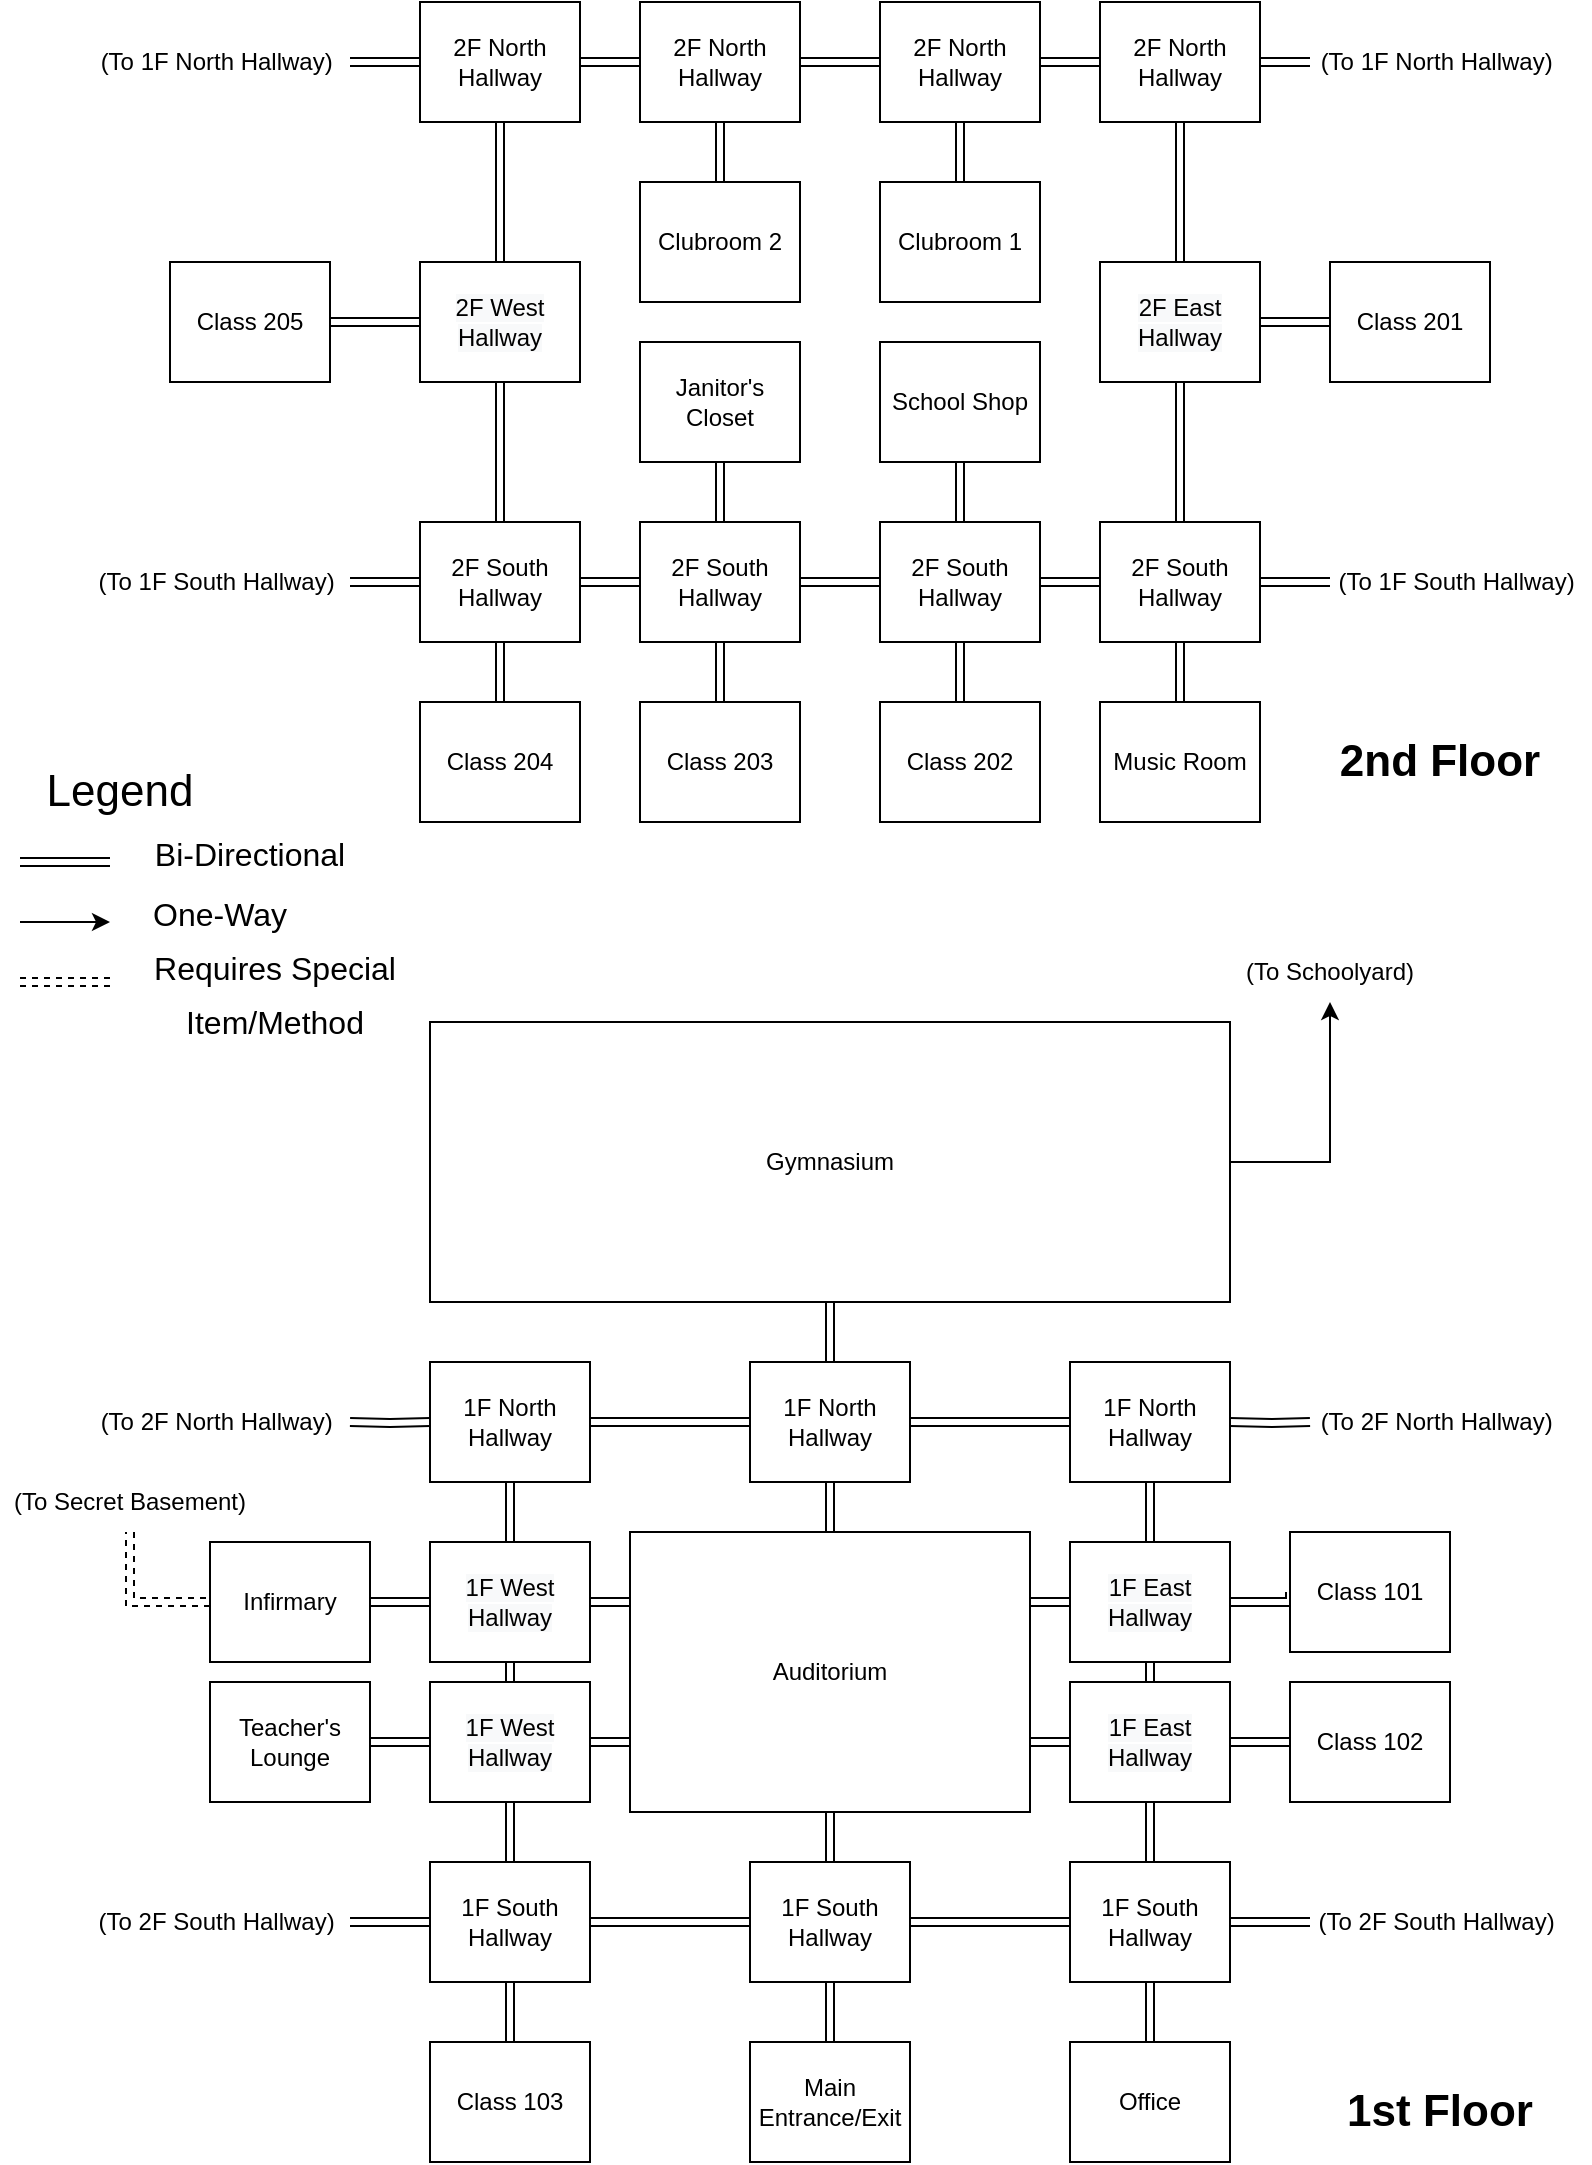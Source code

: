 <mxfile version="18.0.1" type="device"><diagram id="TCqwn-k1Jdgv2zmLxWT8" name="Page-1"><mxGraphModel dx="1550" dy="873" grid="1" gridSize="10" guides="1" tooltips="1" connect="1" arrows="1" fold="1" page="1" pageScale="1" pageWidth="850" pageHeight="1100" math="0" shadow="0"><root><mxCell id="0"/><mxCell id="1" parent="0"/><mxCell id="px2VlnfOOYO-dU1w3f1G-10" style="edgeStyle=orthogonalEdgeStyle;rounded=0;orthogonalLoop=1;jettySize=auto;html=1;exitX=1;exitY=0.5;exitDx=0;exitDy=0;entryX=0;entryY=0.5;entryDx=0;entryDy=0;strokeColor=none;" parent="1" source="-_brYMAVUdrsMOadNh8e-2" target="px2VlnfOOYO-dU1w3f1G-7" edge="1"><mxGeometry relative="1" as="geometry"/></mxCell><mxCell id="px2VlnfOOYO-dU1w3f1G-11" style="edgeStyle=orthogonalEdgeStyle;rounded=0;orthogonalLoop=1;jettySize=auto;html=1;exitX=1;exitY=0.5;exitDx=0;exitDy=0;entryX=0;entryY=0.5;entryDx=0;entryDy=0;shape=link;strokeColor=none;" parent="1" source="-_brYMAVUdrsMOadNh8e-2" target="px2VlnfOOYO-dU1w3f1G-7" edge="1"><mxGeometry relative="1" as="geometry"/></mxCell><mxCell id="px2VlnfOOYO-dU1w3f1G-15" style="edgeStyle=orthogonalEdgeStyle;shape=link;rounded=0;orthogonalLoop=1;jettySize=auto;html=1;exitX=0.5;exitY=1;exitDx=0;exitDy=0;entryX=0.5;entryY=0;entryDx=0;entryDy=0;" parent="1" source="-_brYMAVUdrsMOadNh8e-2" target="-_brYMAVUdrsMOadNh8e-32" edge="1"><mxGeometry relative="1" as="geometry"/></mxCell><mxCell id="px2VlnfOOYO-dU1w3f1G-20" style="edgeStyle=orthogonalEdgeStyle;shape=link;rounded=0;orthogonalLoop=1;jettySize=auto;html=1;exitX=1;exitY=0.5;exitDx=0;exitDy=0;entryX=0;entryY=0.5;entryDx=0;entryDy=0;" parent="1" source="-_brYMAVUdrsMOadNh8e-2" target="px2VlnfOOYO-dU1w3f1G-7" edge="1"><mxGeometry relative="1" as="geometry"/></mxCell><mxCell id="px2VlnfOOYO-dU1w3f1G-21" style="edgeStyle=orthogonalEdgeStyle;shape=link;rounded=0;orthogonalLoop=1;jettySize=auto;html=1;exitX=0;exitY=0.5;exitDx=0;exitDy=0;entryX=1;entryY=0.5;entryDx=0;entryDy=0;" parent="1" source="-_brYMAVUdrsMOadNh8e-2" target="-_brYMAVUdrsMOadNh8e-27" edge="1"><mxGeometry relative="1" as="geometry"/></mxCell><mxCell id="px2VlnfOOYO-dU1w3f1G-23" style="edgeStyle=orthogonalEdgeStyle;shape=link;rounded=0;orthogonalLoop=1;jettySize=auto;html=1;exitX=0.5;exitY=0;exitDx=0;exitDy=0;entryX=0.5;entryY=1;entryDx=0;entryDy=0;" parent="1" source="-_brYMAVUdrsMOadNh8e-2" target="-_brYMAVUdrsMOadNh8e-3" edge="1"><mxGeometry relative="1" as="geometry"/></mxCell><mxCell id="-_brYMAVUdrsMOadNh8e-2" value="2F South Hallway" style="rounded=0;whiteSpace=wrap;html=1;" parent="1" vertex="1"><mxGeometry x="220" y="270" width="80" height="60" as="geometry"/></mxCell><mxCell id="px2VlnfOOYO-dU1w3f1G-32" style="edgeStyle=orthogonalEdgeStyle;shape=link;rounded=0;orthogonalLoop=1;jettySize=auto;html=1;exitX=0.5;exitY=0;exitDx=0;exitDy=0;entryX=0.5;entryY=1;entryDx=0;entryDy=0;" parent="1" source="-_brYMAVUdrsMOadNh8e-3" target="px2VlnfOOYO-dU1w3f1G-31" edge="1"><mxGeometry relative="1" as="geometry"/></mxCell><mxCell id="-_brYMAVUdrsMOadNh8e-3" value="&lt;span style=&quot;background-color: rgb(248 , 249 , 250)&quot;&gt;2F West Hallway&lt;/span&gt;" style="rounded=0;whiteSpace=wrap;html=1;rotation=0;" parent="1" vertex="1"><mxGeometry x="220" y="140" width="80" height="60" as="geometry"/></mxCell><mxCell id="px2VlnfOOYO-dU1w3f1G-25" style="edgeStyle=orthogonalEdgeStyle;shape=link;rounded=0;orthogonalLoop=1;jettySize=auto;html=1;exitX=1;exitY=0.5;exitDx=0;exitDy=0;entryX=0;entryY=0.5;entryDx=0;entryDy=0;" parent="1" source="-_brYMAVUdrsMOadNh8e-4" target="-_brYMAVUdrsMOadNh8e-37" edge="1"><mxGeometry relative="1" as="geometry"/></mxCell><mxCell id="px2VlnfOOYO-dU1w3f1G-28" style="edgeStyle=orthogonalEdgeStyle;shape=link;rounded=0;orthogonalLoop=1;jettySize=auto;html=1;exitX=0.5;exitY=0;exitDx=0;exitDy=0;entryX=0.5;entryY=1;entryDx=0;entryDy=0;" parent="1" source="-_brYMAVUdrsMOadNh8e-4" target="px2VlnfOOYO-dU1w3f1G-6" edge="1"><mxGeometry relative="1" as="geometry"/></mxCell><mxCell id="-_brYMAVUdrsMOadNh8e-4" value="&lt;span style=&quot;background-color: rgb(248 , 249 , 250)&quot;&gt;2F East Hallway&lt;/span&gt;" style="rounded=0;whiteSpace=wrap;html=1;rotation=0;" parent="1" vertex="1"><mxGeometry x="560" y="140" width="80" height="60" as="geometry"/></mxCell><mxCell id="-_brYMAVUdrsMOadNh8e-23" value="(To 1F North Hallway)&amp;nbsp;&lt;span style=&quot;color: rgba(0 , 0 , 0 , 0) ; font-family: monospace ; font-size: 0px&quot;&gt;%3CmxGraphModel%3E%3Croot%3E%3CmxCell%20id%3D%220%22%2F%3E%3CmxCell%20id%3D%221%22%20parent%3D%220%22%2F%3E%3CmxCell%20id%3D%222%22%20value%3D%22%22%20style%3D%22endArrow%3Dnone%3Bhtml%3D1%3Brounded%3D0%3B%22%20edge%3D%221%22%20parent%3D%221%22%3E%3CmxGeometry%20width%3D%2250%22%20height%3D%2250%22%20relative%3D%221%22%20as%3D%22geometry%22%3E%3CmxPoint%20x%3D%22200%22%20y%3D%22310%22%20as%3D%22sourcePoint%22%2F%3E%3CmxPoint%20x%3D%22240%22%20y%3D%22310%22%20as%3D%22targetPoint%22%2F%3E%3C%2FmxGeometry%3E%3C%2FmxCell%3E%3C%2Froot%3E%3C%2FmxGraphModel%3E&lt;/span&gt;" style="text;html=1;strokeColor=none;fillColor=none;align=center;verticalAlign=middle;whiteSpace=wrap;rounded=0;" parent="1" vertex="1"><mxGeometry x="55" y="25" width="130" height="30" as="geometry"/></mxCell><mxCell id="-_brYMAVUdrsMOadNh8e-24" value="(To 1F North Hallway)&amp;nbsp;&lt;span style=&quot;color: rgba(0 , 0 , 0 , 0) ; font-family: monospace ; font-size: 0px&quot;&gt;%3CmxGraphModel%3E%3Croot%3E%3CmxCell%20id%3D%220%22%2F%3E%3CmxCell%20id%3D%221%22%20parent%3D%220%22%2F%3E%3CmxCell%20id%3D%222%22%20value%3D%22%22%20style%3D%22endArrow%3Dnone%3Bhtml%3D1%3Brounded%3D0%3B%22%20edge%3D%221%22%20parent%3D%221%22%3E%3CmxGeometry%20width%3D%2250%22%20height%3D%2250%22%20relative%3D%221%22%20as%3D%22geometry%22%3E%3CmxPoint%20x%3D%22200%22%20y%3D%22310%22%20as%3D%22sourcePoint%22%2F%3E%3CmxPoint%20x%3D%22240%22%20y%3D%22310%22%20as%3D%22targetPoint%22%2F%3E%3C%2FmxGeometry%3E%3C%2FmxCell%3E%3C%2Froot%3E%3C%2FmxGraphModel%3E&lt;/span&gt;" style="text;html=1;strokeColor=none;fillColor=none;align=center;verticalAlign=middle;whiteSpace=wrap;rounded=0;" parent="1" vertex="1"><mxGeometry x="665" y="25" width="130" height="30" as="geometry"/></mxCell><mxCell id="-_brYMAVUdrsMOadNh8e-26" value="(To 1F South Hallway)&amp;nbsp;&lt;span style=&quot;color: rgba(0 , 0 , 0 , 0) ; font-family: monospace ; font-size: 0px&quot;&gt;%3CmxGraphModel%3E%3Croot%3E%3CmxCell%20id%3D%220%22%2F%3E%3CmxCell%20id%3D%221%22%20parent%3D%220%22%2F%3E%3CmxCell%20id%3D%222%22%20value%3D%22%22%20style%3D%22endArrow%3Dnone%3Bhtml%3D1%3Brounded%3D0%3B%22%20edge%3D%221%22%20parent%3D%221%22%3E%3CmxGeometry%20width%3D%2250%22%20height%3D%2250%22%20relative%3D%221%22%20as%3D%22geometry%22%3E%3CmxPoint%20x%3D%22200%22%20y%3D%22310%22%20as%3D%22sourcePoint%22%2F%3E%3CmxPoint%20x%3D%22240%22%20y%3D%22310%22%20as%3D%22targetPoint%22%2F%3E%3C%2FmxGeometry%3E%3C%2FmxCell%3E%3C%2Froot%3E%3C%2FmxGraphModel%3E&lt;/span&gt;" style="text;html=1;strokeColor=none;fillColor=none;align=center;verticalAlign=middle;whiteSpace=wrap;rounded=0;" parent="1" vertex="1"><mxGeometry x="675" y="285" width="130" height="30" as="geometry"/></mxCell><mxCell id="-_brYMAVUdrsMOadNh8e-27" value="(To 1F South Hallway)&amp;nbsp;&lt;span style=&quot;color: rgba(0 , 0 , 0 , 0) ; font-family: monospace ; font-size: 0px&quot;&gt;%3CmxGraphModel%3E%3Croot%3E%3CmxCell%20id%3D%220%22%2F%3E%3CmxCell%20id%3D%221%22%20parent%3D%220%22%2F%3E%3CmxCell%20id%3D%222%22%20value%3D%22%22%20style%3D%22endArrow%3Dnone%3Bhtml%3D1%3Brounded%3D0%3B%22%20edge%3D%221%22%20parent%3D%221%22%3E%3CmxGeometry%20width%3D%2250%22%20height%3D%2250%22%20relative%3D%221%22%20as%3D%22geometry%22%3E%3CmxPoint%20x%3D%22200%22%20y%3D%22310%22%20as%3D%22sourcePoint%22%2F%3E%3CmxPoint%20x%3D%22240%22%20y%3D%22310%22%20as%3D%22targetPoint%22%2F%3E%3C%2FmxGeometry%3E%3C%2FmxCell%3E%3C%2Froot%3E%3C%2FmxGraphModel%3E&lt;/span&gt;" style="text;html=1;strokeColor=none;fillColor=none;align=center;verticalAlign=middle;whiteSpace=wrap;rounded=0;" parent="1" vertex="1"><mxGeometry x="55" y="285" width="130" height="30" as="geometry"/></mxCell><mxCell id="-_brYMAVUdrsMOadNh8e-28" value="Clubroom 2" style="rounded=0;whiteSpace=wrap;html=1;" parent="1" vertex="1"><mxGeometry x="330" y="100" width="80" height="60" as="geometry"/></mxCell><mxCell id="-_brYMAVUdrsMOadNh8e-29" value="Clubroom 1" style="rounded=0;whiteSpace=wrap;html=1;" parent="1" vertex="1"><mxGeometry x="450" y="100" width="80" height="60" as="geometry"/></mxCell><mxCell id="-_brYMAVUdrsMOadNh8e-30" value="Janitor's Closet" style="rounded=0;whiteSpace=wrap;html=1;" parent="1" vertex="1"><mxGeometry x="330" y="180" width="80" height="60" as="geometry"/></mxCell><mxCell id="-_brYMAVUdrsMOadNh8e-31" value="School Shop" style="rounded=0;whiteSpace=wrap;html=1;" parent="1" vertex="1"><mxGeometry x="450" y="180" width="80" height="60" as="geometry"/></mxCell><mxCell id="-_brYMAVUdrsMOadNh8e-32" value="&lt;span&gt;Class 204&lt;/span&gt;" style="rounded=0;whiteSpace=wrap;html=1;" parent="1" vertex="1"><mxGeometry x="220" y="360" width="80" height="60" as="geometry"/></mxCell><mxCell id="-_brYMAVUdrsMOadNh8e-33" value="&lt;span&gt;Class 203&lt;/span&gt;" style="rounded=0;whiteSpace=wrap;html=1;" parent="1" vertex="1"><mxGeometry x="330" y="360" width="80" height="60" as="geometry"/></mxCell><mxCell id="-_brYMAVUdrsMOadNh8e-34" value="&lt;span&gt;Class 202&lt;/span&gt;" style="rounded=0;whiteSpace=wrap;html=1;" parent="1" vertex="1"><mxGeometry x="450" y="360" width="80" height="60" as="geometry"/></mxCell><mxCell id="-_brYMAVUdrsMOadNh8e-35" value="Music Room" style="rounded=0;whiteSpace=wrap;html=1;" parent="1" vertex="1"><mxGeometry x="560" y="360" width="80" height="60" as="geometry"/></mxCell><mxCell id="-_brYMAVUdrsMOadNh8e-37" value="Class 201" style="rounded=0;whiteSpace=wrap;html=1;" parent="1" vertex="1"><mxGeometry x="675" y="140" width="80" height="60" as="geometry"/></mxCell><mxCell id="px2VlnfOOYO-dU1w3f1G-26" style="edgeStyle=orthogonalEdgeStyle;shape=link;rounded=0;orthogonalLoop=1;jettySize=auto;html=1;exitX=1;exitY=0.5;exitDx=0;exitDy=0;entryX=0;entryY=0.5;entryDx=0;entryDy=0;" parent="1" source="-_brYMAVUdrsMOadNh8e-38" target="-_brYMAVUdrsMOadNh8e-3" edge="1"><mxGeometry relative="1" as="geometry"/></mxCell><mxCell id="-_brYMAVUdrsMOadNh8e-38" value="&lt;span&gt;Class 205&lt;/span&gt;" style="rounded=0;whiteSpace=wrap;html=1;" parent="1" vertex="1"><mxGeometry x="95" y="140" width="80" height="60" as="geometry"/></mxCell><mxCell id="px2VlnfOOYO-dU1w3f1G-43" style="edgeStyle=orthogonalEdgeStyle;shape=link;rounded=0;orthogonalLoop=1;jettySize=auto;html=1;exitX=0;exitY=0.5;exitDx=0;exitDy=0;entryX=1;entryY=0.5;entryDx=0;entryDy=0;" parent="1" target="-_brYMAVUdrsMOadNh8e-68" edge="1"><mxGeometry relative="1" as="geometry"><mxPoint x="225" y="720" as="sourcePoint"/></mxGeometry></mxCell><mxCell id="px2VlnfOOYO-dU1w3f1G-44" style="edgeStyle=orthogonalEdgeStyle;shape=link;rounded=0;orthogonalLoop=1;jettySize=auto;html=1;exitX=1;exitY=0.5;exitDx=0;exitDy=0;entryX=0;entryY=0.5;entryDx=0;entryDy=0;" parent="1" target="-_brYMAVUdrsMOadNh8e-69" edge="1"><mxGeometry relative="1" as="geometry"><mxPoint x="625" y="720" as="sourcePoint"/></mxGeometry></mxCell><mxCell id="px2VlnfOOYO-dU1w3f1G-45" style="edgeStyle=orthogonalEdgeStyle;shape=link;rounded=0;orthogonalLoop=1;jettySize=auto;html=1;exitX=0.5;exitY=1;exitDx=0;exitDy=0;entryX=0.5;entryY=0;entryDx=0;entryDy=0;" parent="1" target="-_brYMAVUdrsMOadNh8e-98" edge="1"><mxGeometry relative="1" as="geometry"><mxPoint x="425" y="750" as="sourcePoint"/></mxGeometry></mxCell><mxCell id="px2VlnfOOYO-dU1w3f1G-77" style="edgeStyle=orthogonalEdgeStyle;shape=link;rounded=0;orthogonalLoop=1;jettySize=auto;html=1;exitX=0;exitY=0.5;exitDx=0;exitDy=0;" parent="1" source="-_brYMAVUdrsMOadNh8e-57" target="-_brYMAVUdrsMOadNh8e-71" edge="1"><mxGeometry relative="1" as="geometry"/></mxCell><mxCell id="px2VlnfOOYO-dU1w3f1G-78" style="edgeStyle=orthogonalEdgeStyle;shape=link;rounded=0;orthogonalLoop=1;jettySize=auto;html=1;exitX=0.5;exitY=1;exitDx=0;exitDy=0;entryX=0.5;entryY=0;entryDx=0;entryDy=0;" parent="1" source="-_brYMAVUdrsMOadNh8e-57" target="-_brYMAVUdrsMOadNh8e-76" edge="1"><mxGeometry relative="1" as="geometry"/></mxCell><mxCell id="-_brYMAVUdrsMOadNh8e-57" value="1F South Hallway" style="rounded=0;whiteSpace=wrap;html=1;" parent="1" vertex="1"><mxGeometry x="225" y="940" width="80" height="60" as="geometry"/></mxCell><mxCell id="px2VlnfOOYO-dU1w3f1G-66" style="edgeStyle=orthogonalEdgeStyle;shape=link;rounded=0;orthogonalLoop=1;jettySize=auto;html=1;exitX=0.5;exitY=0;exitDx=0;exitDy=0;entryX=0.5;entryY=1;entryDx=0;entryDy=0;" parent="1" source="-_brYMAVUdrsMOadNh8e-58" target="px2VlnfOOYO-dU1w3f1G-47" edge="1"><mxGeometry relative="1" as="geometry"/></mxCell><mxCell id="px2VlnfOOYO-dU1w3f1G-67" style="edgeStyle=orthogonalEdgeStyle;shape=link;rounded=0;orthogonalLoop=1;jettySize=auto;html=1;exitX=0.5;exitY=1;exitDx=0;exitDy=0;entryX=0.5;entryY=0;entryDx=0;entryDy=0;" parent="1" source="-_brYMAVUdrsMOadNh8e-58" target="px2VlnfOOYO-dU1w3f1G-52" edge="1"><mxGeometry relative="1" as="geometry"/></mxCell><mxCell id="px2VlnfOOYO-dU1w3f1G-68" style="edgeStyle=orthogonalEdgeStyle;shape=link;rounded=0;orthogonalLoop=1;jettySize=auto;html=1;exitX=0;exitY=0.5;exitDx=0;exitDy=0;entryX=1;entryY=0.5;entryDx=0;entryDy=0;" parent="1" source="-_brYMAVUdrsMOadNh8e-58" target="-_brYMAVUdrsMOadNh8e-82" edge="1"><mxGeometry relative="1" as="geometry"/></mxCell><mxCell id="-_brYMAVUdrsMOadNh8e-58" value="&lt;span style=&quot;background-color: rgb(248 , 249 , 250)&quot;&gt;1F West Hallway&lt;/span&gt;" style="rounded=0;whiteSpace=wrap;html=1;rotation=0;" parent="1" vertex="1"><mxGeometry x="225" y="780" width="80" height="60" as="geometry"/></mxCell><mxCell id="px2VlnfOOYO-dU1w3f1G-58" style="edgeStyle=orthogonalEdgeStyle;shape=link;rounded=0;orthogonalLoop=1;jettySize=auto;html=1;exitX=1;exitY=0.5;exitDx=0;exitDy=0;entryX=0;entryY=0.5;entryDx=0;entryDy=0;" parent="1" source="-_brYMAVUdrsMOadNh8e-59" target="-_brYMAVUdrsMOadNh8e-80" edge="1"><mxGeometry relative="1" as="geometry"/></mxCell><mxCell id="px2VlnfOOYO-dU1w3f1G-60" style="edgeStyle=orthogonalEdgeStyle;shape=link;rounded=0;orthogonalLoop=1;jettySize=auto;html=1;exitX=0;exitY=0.5;exitDx=0;exitDy=0;entryX=1;entryY=0.25;entryDx=0;entryDy=0;" parent="1" source="-_brYMAVUdrsMOadNh8e-59" target="-_brYMAVUdrsMOadNh8e-98" edge="1"><mxGeometry relative="1" as="geometry"/></mxCell><mxCell id="-_brYMAVUdrsMOadNh8e-59" value="&lt;span style=&quot;background-color: rgb(248 , 249 , 250)&quot;&gt;1F East Hallway&lt;/span&gt;" style="rounded=0;whiteSpace=wrap;html=1;rotation=0;" parent="1" vertex="1"><mxGeometry x="545" y="780" width="80" height="60" as="geometry"/></mxCell><mxCell id="-_brYMAVUdrsMOadNh8e-68" value="(To 2F North Hallway)&amp;nbsp;&lt;span style=&quot;color: rgba(0 , 0 , 0 , 0) ; font-family: monospace ; font-size: 0px&quot;&gt;%3CmxGraphModel%3E%3Croot%3E%3CmxCell%20id%3D%220%22%2F%3E%3CmxCell%20id%3D%221%22%20parent%3D%220%22%2F%3E%3CmxCell%20id%3D%222%22%20value%3D%22%22%20style%3D%22endArrow%3Dnone%3Bhtml%3D1%3Brounded%3D0%3B%22%20edge%3D%221%22%20parent%3D%221%22%3E%3CmxGeometry%20width%3D%2250%22%20height%3D%2250%22%20relative%3D%221%22%20as%3D%22geometry%22%3E%3CmxPoint%20x%3D%22200%22%20y%3D%22310%22%20as%3D%22sourcePoint%22%2F%3E%3CmxPoint%20x%3D%22240%22%20y%3D%22310%22%20as%3D%22targetPoint%22%2F%3E%3C%2FmxGeometry%3E%3C%2FmxCell%3E%3C%2Froot%3E%3C%2FmxGraphModel%3E&lt;/span&gt;" style="text;html=1;strokeColor=none;fillColor=none;align=center;verticalAlign=middle;whiteSpace=wrap;rounded=0;" parent="1" vertex="1"><mxGeometry x="55" y="705" width="130" height="30" as="geometry"/></mxCell><mxCell id="-_brYMAVUdrsMOadNh8e-69" value="(To 2F North Hallway)&amp;nbsp;&lt;span style=&quot;color: rgba(0 , 0 , 0 , 0) ; font-family: monospace ; font-size: 0px&quot;&gt;%3CmxGraphModel%3E%3Croot%3E%3CmxCell%20id%3D%220%22%2F%3E%3CmxCell%20id%3D%221%22%20parent%3D%220%22%2F%3E%3CmxCell%20id%3D%222%22%20value%3D%22%22%20style%3D%22endArrow%3Dnone%3Bhtml%3D1%3Brounded%3D0%3B%22%20edge%3D%221%22%20parent%3D%221%22%3E%3CmxGeometry%20width%3D%2250%22%20height%3D%2250%22%20relative%3D%221%22%20as%3D%22geometry%22%3E%3CmxPoint%20x%3D%22200%22%20y%3D%22310%22%20as%3D%22sourcePoint%22%2F%3E%3CmxPoint%20x%3D%22240%22%20y%3D%22310%22%20as%3D%22targetPoint%22%2F%3E%3C%2FmxGeometry%3E%3C%2FmxCell%3E%3C%2Froot%3E%3C%2FmxGraphModel%3E&lt;/span&gt;" style="text;html=1;strokeColor=none;fillColor=none;align=center;verticalAlign=middle;whiteSpace=wrap;rounded=0;" parent="1" vertex="1"><mxGeometry x="665" y="705" width="130" height="30" as="geometry"/></mxCell><mxCell id="-_brYMAVUdrsMOadNh8e-70" value="(To 2F South Hallway)&amp;nbsp;&lt;span style=&quot;color: rgba(0 , 0 , 0 , 0) ; font-family: monospace ; font-size: 0px&quot;&gt;%3CmxGraphModel%3E%3Croot%3E%3CmxCell%20id%3D%220%22%2F%3E%3CmxCell%20id%3D%221%22%20parent%3D%220%22%2F%3E%3CmxCell%20id%3D%222%22%20value%3D%22%22%20style%3D%22endArrow%3Dnone%3Bhtml%3D1%3Brounded%3D0%3B%22%20edge%3D%221%22%20parent%3D%221%22%3E%3CmxGeometry%20width%3D%2250%22%20height%3D%2250%22%20relative%3D%221%22%20as%3D%22geometry%22%3E%3CmxPoint%20x%3D%22200%22%20y%3D%22310%22%20as%3D%22sourcePoint%22%2F%3E%3CmxPoint%20x%3D%22240%22%20y%3D%22310%22%20as%3D%22targetPoint%22%2F%3E%3C%2FmxGeometry%3E%3C%2FmxCell%3E%3C%2Froot%3E%3C%2FmxGraphModel%3E&lt;/span&gt;" style="text;html=1;strokeColor=none;fillColor=none;align=center;verticalAlign=middle;whiteSpace=wrap;rounded=0;" parent="1" vertex="1"><mxGeometry x="665" y="955" width="130" height="30" as="geometry"/></mxCell><mxCell id="-_brYMAVUdrsMOadNh8e-71" value="(To 2F South Hallway)&amp;nbsp;&lt;span style=&quot;color: rgba(0 , 0 , 0 , 0) ; font-family: monospace ; font-size: 0px&quot;&gt;%3CmxGraphModel%3E%3Croot%3E%3CmxCell%20id%3D%220%22%2F%3E%3CmxCell%20id%3D%221%22%20parent%3D%220%22%2F%3E%3CmxCell%20id%3D%222%22%20value%3D%22%22%20style%3D%22endArrow%3Dnone%3Bhtml%3D1%3Brounded%3D0%3B%22%20edge%3D%221%22%20parent%3D%221%22%3E%3CmxGeometry%20width%3D%2250%22%20height%3D%2250%22%20relative%3D%221%22%20as%3D%22geometry%22%3E%3CmxPoint%20x%3D%22200%22%20y%3D%22310%22%20as%3D%22sourcePoint%22%2F%3E%3CmxPoint%20x%3D%22240%22%20y%3D%22310%22%20as%3D%22targetPoint%22%2F%3E%3C%2FmxGeometry%3E%3C%2FmxCell%3E%3C%2Froot%3E%3C%2FmxGraphModel%3E&lt;/span&gt;" style="text;html=1;strokeColor=none;fillColor=none;align=center;verticalAlign=middle;whiteSpace=wrap;rounded=0;" parent="1" vertex="1"><mxGeometry x="55" y="955" width="130" height="30" as="geometry"/></mxCell><mxCell id="-_brYMAVUdrsMOadNh8e-76" value="&lt;span&gt;Class 103&lt;/span&gt;" style="rounded=0;whiteSpace=wrap;html=1;" parent="1" vertex="1"><mxGeometry x="225" y="1030" width="80" height="60" as="geometry"/></mxCell><mxCell id="-_brYMAVUdrsMOadNh8e-79" value="Office" style="rounded=0;whiteSpace=wrap;html=1;" parent="1" vertex="1"><mxGeometry x="545" y="1030" width="80" height="60" as="geometry"/></mxCell><mxCell id="-_brYMAVUdrsMOadNh8e-80" value="Class 101" style="rounded=0;whiteSpace=wrap;html=1;" parent="1" vertex="1"><mxGeometry x="655" y="775" width="80" height="60" as="geometry"/></mxCell><mxCell id="-_brYMAVUdrsMOadNh8e-81" value="&lt;span&gt;Class 102&lt;/span&gt;" style="rounded=0;whiteSpace=wrap;html=1;" parent="1" vertex="1"><mxGeometry x="655" y="850" width="80" height="60" as="geometry"/></mxCell><mxCell id="px2VlnfOOYO-dU1w3f1G-51" style="edgeStyle=orthogonalEdgeStyle;rounded=0;orthogonalLoop=1;jettySize=auto;html=1;exitX=0;exitY=0.5;exitDx=0;exitDy=0;shape=link;dashed=1;" parent="1" source="-_brYMAVUdrsMOadNh8e-82" target="-_brYMAVUdrsMOadNh8e-119" edge="1"><mxGeometry relative="1" as="geometry"/></mxCell><mxCell id="-_brYMAVUdrsMOadNh8e-82" value="&lt;span&gt;Infirmary&lt;/span&gt;" style="rounded=0;whiteSpace=wrap;html=1;" parent="1" vertex="1"><mxGeometry x="115" y="780" width="80" height="60" as="geometry"/></mxCell><mxCell id="-_brYMAVUdrsMOadNh8e-83" value="&lt;span&gt;Teacher's Lounge&lt;/span&gt;" style="rounded=0;whiteSpace=wrap;html=1;" parent="1" vertex="1"><mxGeometry x="115" y="850" width="80" height="60" as="geometry"/></mxCell><mxCell id="px2VlnfOOYO-dU1w3f1G-41" style="edgeStyle=orthogonalEdgeStyle;rounded=0;orthogonalLoop=1;jettySize=auto;html=1;exitX=1;exitY=0.5;exitDx=0;exitDy=0;entryX=0.5;entryY=1;entryDx=0;entryDy=0;" parent="1" source="-_brYMAVUdrsMOadNh8e-96" target="-_brYMAVUdrsMOadNh8e-105" edge="1"><mxGeometry relative="1" as="geometry"/></mxCell><mxCell id="px2VlnfOOYO-dU1w3f1G-42" style="edgeStyle=orthogonalEdgeStyle;shape=link;rounded=0;orthogonalLoop=1;jettySize=auto;html=1;exitX=0.5;exitY=1;exitDx=0;exitDy=0;entryX=0.5;entryY=0;entryDx=0;entryDy=0;" parent="1" source="-_brYMAVUdrsMOadNh8e-96" edge="1"><mxGeometry relative="1" as="geometry"><mxPoint x="425" y="690" as="targetPoint"/></mxGeometry></mxCell><mxCell id="-_brYMAVUdrsMOadNh8e-96" value="Gymnasium" style="rounded=0;whiteSpace=wrap;html=1;" parent="1" vertex="1"><mxGeometry x="225" y="520" width="400" height="140" as="geometry"/></mxCell><mxCell id="px2VlnfOOYO-dU1w3f1G-64" style="edgeStyle=orthogonalEdgeStyle;shape=link;rounded=0;orthogonalLoop=1;jettySize=auto;html=1;exitX=0;exitY=0.25;exitDx=0;exitDy=0;entryX=1;entryY=0.5;entryDx=0;entryDy=0;" parent="1" source="-_brYMAVUdrsMOadNh8e-98" target="-_brYMAVUdrsMOadNh8e-58" edge="1"><mxGeometry relative="1" as="geometry"/></mxCell><mxCell id="px2VlnfOOYO-dU1w3f1G-65" style="edgeStyle=orthogonalEdgeStyle;shape=link;rounded=0;orthogonalLoop=1;jettySize=auto;html=1;exitX=0;exitY=0.75;exitDx=0;exitDy=0;entryX=1;entryY=0.5;entryDx=0;entryDy=0;" parent="1" source="-_brYMAVUdrsMOadNh8e-98" target="px2VlnfOOYO-dU1w3f1G-52" edge="1"><mxGeometry relative="1" as="geometry"/></mxCell><mxCell id="px2VlnfOOYO-dU1w3f1G-72" style="edgeStyle=orthogonalEdgeStyle;shape=link;rounded=0;orthogonalLoop=1;jettySize=auto;html=1;exitX=0.5;exitY=1;exitDx=0;exitDy=0;" parent="1" source="-_brYMAVUdrsMOadNh8e-98" target="px2VlnfOOYO-dU1w3f1G-70" edge="1"><mxGeometry relative="1" as="geometry"/></mxCell><mxCell id="-_brYMAVUdrsMOadNh8e-98" value="Auditorium" style="rounded=0;whiteSpace=wrap;html=1;" parent="1" vertex="1"><mxGeometry x="325" y="775" width="200" height="140" as="geometry"/></mxCell><mxCell id="-_brYMAVUdrsMOadNh8e-99" value="&lt;span&gt;Main Entrance/Exit&lt;/span&gt;" style="rounded=0;whiteSpace=wrap;html=1;" parent="1" vertex="1"><mxGeometry x="385" y="1030" width="80" height="60" as="geometry"/></mxCell><mxCell id="-_brYMAVUdrsMOadNh8e-105" value="(To Schoolyard)" style="text;html=1;strokeColor=none;fillColor=none;align=center;verticalAlign=middle;whiteSpace=wrap;rounded=0;" parent="1" vertex="1"><mxGeometry x="610" y="480" width="130" height="30" as="geometry"/></mxCell><mxCell id="-_brYMAVUdrsMOadNh8e-107" value="&lt;span style=&quot;font-size: 22px&quot;&gt;&lt;b&gt;1st Floor&lt;/b&gt;&lt;/span&gt;" style="text;html=1;strokeColor=none;fillColor=none;align=center;verticalAlign=middle;whiteSpace=wrap;rounded=0;" parent="1" vertex="1"><mxGeometry x="675" y="1050" width="110" height="30" as="geometry"/></mxCell><mxCell id="-_brYMAVUdrsMOadNh8e-108" value="&lt;span style=&quot;font-size: 22px&quot;&gt;&lt;b&gt;2nd Floor&lt;/b&gt;&lt;/span&gt;" style="text;html=1;strokeColor=none;fillColor=none;align=center;verticalAlign=middle;whiteSpace=wrap;rounded=0;" parent="1" vertex="1"><mxGeometry x="675" y="375" width="110" height="30" as="geometry"/></mxCell><mxCell id="-_brYMAVUdrsMOadNh8e-109" value="Legend" style="text;html=1;strokeColor=none;fillColor=none;align=center;verticalAlign=middle;whiteSpace=wrap;rounded=0;fontSize=22;" parent="1" vertex="1"><mxGeometry x="40" y="390" width="60" height="30" as="geometry"/></mxCell><mxCell id="-_brYMAVUdrsMOadNh8e-110" value="&lt;span style=&quot;font-size: 16px&quot;&gt;Bi-Directional&lt;br&gt;&lt;/span&gt;" style="text;html=1;strokeColor=none;fillColor=none;align=center;verticalAlign=middle;whiteSpace=wrap;rounded=0;fontSize=22;" parent="1" vertex="1"><mxGeometry x="75" y="420" width="120" height="30" as="geometry"/></mxCell><mxCell id="-_brYMAVUdrsMOadNh8e-111" value="" style="endArrow=none;html=1;rounded=0;fontSize=16;shape=link;" parent="1" edge="1"><mxGeometry width="50" height="50" relative="1" as="geometry"><mxPoint x="20" y="440" as="sourcePoint"/><mxPoint x="65" y="440" as="targetPoint"/></mxGeometry></mxCell><mxCell id="-_brYMAVUdrsMOadNh8e-112" value="" style="endArrow=classic;html=1;rounded=0;fontSize=16;" parent="1" edge="1"><mxGeometry width="50" height="50" relative="1" as="geometry"><mxPoint x="20" y="470" as="sourcePoint"/><mxPoint x="65" y="470" as="targetPoint"/></mxGeometry></mxCell><mxCell id="-_brYMAVUdrsMOadNh8e-113" value="&lt;span style=&quot;font-size: 16px&quot;&gt;One-Way&lt;br&gt;&lt;/span&gt;" style="text;html=1;strokeColor=none;fillColor=none;align=center;verticalAlign=middle;whiteSpace=wrap;rounded=0;fontSize=22;" parent="1" vertex="1"><mxGeometry x="60" y="450" width="120" height="30" as="geometry"/></mxCell><mxCell id="-_brYMAVUdrsMOadNh8e-119" value="(To Secret Basement)" style="text;html=1;strokeColor=none;fillColor=none;align=center;verticalAlign=middle;whiteSpace=wrap;rounded=0;" parent="1" vertex="1"><mxGeometry x="10" y="745" width="130" height="30" as="geometry"/></mxCell><mxCell id="px2VlnfOOYO-dU1w3f1G-40" style="edgeStyle=orthogonalEdgeStyle;shape=link;rounded=0;orthogonalLoop=1;jettySize=auto;html=1;exitX=1;exitY=0.5;exitDx=0;exitDy=0;entryX=0;entryY=0.5;entryDx=0;entryDy=0;" parent="1" source="px2VlnfOOYO-dU1w3f1G-6" target="-_brYMAVUdrsMOadNh8e-24" edge="1"><mxGeometry relative="1" as="geometry"/></mxCell><mxCell id="px2VlnfOOYO-dU1w3f1G-6" value="2F North Hallway" style="rounded=0;whiteSpace=wrap;html=1;" parent="1" vertex="1"><mxGeometry x="560" y="10" width="80" height="60" as="geometry"/></mxCell><mxCell id="px2VlnfOOYO-dU1w3f1G-14" style="edgeStyle=orthogonalEdgeStyle;shape=link;rounded=0;orthogonalLoop=1;jettySize=auto;html=1;exitX=0.5;exitY=1;exitDx=0;exitDy=0;" parent="1" source="px2VlnfOOYO-dU1w3f1G-7" target="-_brYMAVUdrsMOadNh8e-33" edge="1"><mxGeometry relative="1" as="geometry"/></mxCell><mxCell id="px2VlnfOOYO-dU1w3f1G-17" style="edgeStyle=orthogonalEdgeStyle;shape=link;rounded=0;orthogonalLoop=1;jettySize=auto;html=1;exitX=0.5;exitY=0;exitDx=0;exitDy=0;entryX=0.5;entryY=1;entryDx=0;entryDy=0;" parent="1" source="px2VlnfOOYO-dU1w3f1G-7" target="-_brYMAVUdrsMOadNh8e-30" edge="1"><mxGeometry relative="1" as="geometry"/></mxCell><mxCell id="px2VlnfOOYO-dU1w3f1G-19" style="edgeStyle=orthogonalEdgeStyle;shape=link;rounded=0;orthogonalLoop=1;jettySize=auto;html=1;exitX=1;exitY=0.5;exitDx=0;exitDy=0;entryX=0;entryY=0.5;entryDx=0;entryDy=0;" parent="1" source="px2VlnfOOYO-dU1w3f1G-7" target="px2VlnfOOYO-dU1w3f1G-8" edge="1"><mxGeometry relative="1" as="geometry"/></mxCell><mxCell id="px2VlnfOOYO-dU1w3f1G-7" value="2F South Hallway" style="rounded=0;whiteSpace=wrap;html=1;" parent="1" vertex="1"><mxGeometry x="330" y="270" width="80" height="60" as="geometry"/></mxCell><mxCell id="px2VlnfOOYO-dU1w3f1G-13" style="edgeStyle=orthogonalEdgeStyle;shape=link;rounded=0;orthogonalLoop=1;jettySize=auto;html=1;exitX=0.5;exitY=1;exitDx=0;exitDy=0;entryX=0.5;entryY=0;entryDx=0;entryDy=0;" parent="1" source="px2VlnfOOYO-dU1w3f1G-8" target="-_brYMAVUdrsMOadNh8e-34" edge="1"><mxGeometry relative="1" as="geometry"/></mxCell><mxCell id="px2VlnfOOYO-dU1w3f1G-16" style="edgeStyle=orthogonalEdgeStyle;shape=link;rounded=0;orthogonalLoop=1;jettySize=auto;html=1;exitX=0.5;exitY=0;exitDx=0;exitDy=0;entryX=0.5;entryY=1;entryDx=0;entryDy=0;" parent="1" source="px2VlnfOOYO-dU1w3f1G-8" target="-_brYMAVUdrsMOadNh8e-31" edge="1"><mxGeometry relative="1" as="geometry"/></mxCell><mxCell id="px2VlnfOOYO-dU1w3f1G-18" style="edgeStyle=orthogonalEdgeStyle;shape=link;rounded=0;orthogonalLoop=1;jettySize=auto;html=1;exitX=1;exitY=0.5;exitDx=0;exitDy=0;entryX=0;entryY=0.5;entryDx=0;entryDy=0;" parent="1" source="px2VlnfOOYO-dU1w3f1G-8" target="px2VlnfOOYO-dU1w3f1G-9" edge="1"><mxGeometry relative="1" as="geometry"/></mxCell><mxCell id="px2VlnfOOYO-dU1w3f1G-8" value="2F South Hallway" style="rounded=0;whiteSpace=wrap;html=1;" parent="1" vertex="1"><mxGeometry x="450" y="270" width="80" height="60" as="geometry"/></mxCell><mxCell id="px2VlnfOOYO-dU1w3f1G-12" style="edgeStyle=orthogonalEdgeStyle;shape=link;rounded=0;orthogonalLoop=1;jettySize=auto;html=1;exitX=0.5;exitY=1;exitDx=0;exitDy=0;entryX=0.5;entryY=0;entryDx=0;entryDy=0;" parent="1" source="px2VlnfOOYO-dU1w3f1G-9" target="-_brYMAVUdrsMOadNh8e-35" edge="1"><mxGeometry relative="1" as="geometry"/></mxCell><mxCell id="px2VlnfOOYO-dU1w3f1G-22" style="edgeStyle=orthogonalEdgeStyle;shape=link;rounded=0;orthogonalLoop=1;jettySize=auto;html=1;exitX=1;exitY=0.5;exitDx=0;exitDy=0;entryX=0;entryY=0.5;entryDx=0;entryDy=0;" parent="1" source="px2VlnfOOYO-dU1w3f1G-9" target="-_brYMAVUdrsMOadNh8e-26" edge="1"><mxGeometry relative="1" as="geometry"/></mxCell><mxCell id="px2VlnfOOYO-dU1w3f1G-24" style="edgeStyle=orthogonalEdgeStyle;shape=link;rounded=0;orthogonalLoop=1;jettySize=auto;html=1;exitX=0.5;exitY=0;exitDx=0;exitDy=0;entryX=0.5;entryY=1;entryDx=0;entryDy=0;" parent="1" source="px2VlnfOOYO-dU1w3f1G-9" target="-_brYMAVUdrsMOadNh8e-4" edge="1"><mxGeometry relative="1" as="geometry"/></mxCell><mxCell id="px2VlnfOOYO-dU1w3f1G-9" value="2F South Hallway" style="rounded=0;whiteSpace=wrap;html=1;" parent="1" vertex="1"><mxGeometry x="560" y="270" width="80" height="60" as="geometry"/></mxCell><mxCell id="px2VlnfOOYO-dU1w3f1G-34" style="edgeStyle=orthogonalEdgeStyle;shape=link;rounded=0;orthogonalLoop=1;jettySize=auto;html=1;exitX=0.5;exitY=1;exitDx=0;exitDy=0;entryX=0.5;entryY=0;entryDx=0;entryDy=0;" parent="1" source="px2VlnfOOYO-dU1w3f1G-29" target="-_brYMAVUdrsMOadNh8e-29" edge="1"><mxGeometry relative="1" as="geometry"/></mxCell><mxCell id="px2VlnfOOYO-dU1w3f1G-39" style="edgeStyle=orthogonalEdgeStyle;shape=link;rounded=0;orthogonalLoop=1;jettySize=auto;html=1;exitX=1;exitY=0.5;exitDx=0;exitDy=0;entryX=0;entryY=0.5;entryDx=0;entryDy=0;" parent="1" source="px2VlnfOOYO-dU1w3f1G-29" target="px2VlnfOOYO-dU1w3f1G-6" edge="1"><mxGeometry relative="1" as="geometry"/></mxCell><mxCell id="px2VlnfOOYO-dU1w3f1G-29" value="2F North Hallway" style="rounded=0;whiteSpace=wrap;html=1;" parent="1" vertex="1"><mxGeometry x="450" y="10" width="80" height="60" as="geometry"/></mxCell><mxCell id="px2VlnfOOYO-dU1w3f1G-33" style="edgeStyle=orthogonalEdgeStyle;shape=link;rounded=0;orthogonalLoop=1;jettySize=auto;html=1;exitX=0.5;exitY=1;exitDx=0;exitDy=0;entryX=0.5;entryY=0;entryDx=0;entryDy=0;" parent="1" source="px2VlnfOOYO-dU1w3f1G-30" target="-_brYMAVUdrsMOadNh8e-28" edge="1"><mxGeometry relative="1" as="geometry"/></mxCell><mxCell id="px2VlnfOOYO-dU1w3f1G-38" style="edgeStyle=orthogonalEdgeStyle;shape=link;rounded=0;orthogonalLoop=1;jettySize=auto;html=1;exitX=1;exitY=0.5;exitDx=0;exitDy=0;entryX=0;entryY=0.5;entryDx=0;entryDy=0;" parent="1" source="px2VlnfOOYO-dU1w3f1G-30" target="px2VlnfOOYO-dU1w3f1G-29" edge="1"><mxGeometry relative="1" as="geometry"/></mxCell><mxCell id="px2VlnfOOYO-dU1w3f1G-30" value="2F North Hallway" style="rounded=0;whiteSpace=wrap;html=1;" parent="1" vertex="1"><mxGeometry x="330" y="10" width="80" height="60" as="geometry"/></mxCell><mxCell id="px2VlnfOOYO-dU1w3f1G-36" style="edgeStyle=orthogonalEdgeStyle;shape=link;rounded=0;orthogonalLoop=1;jettySize=auto;html=1;exitX=1;exitY=0.5;exitDx=0;exitDy=0;entryX=0;entryY=0.5;entryDx=0;entryDy=0;" parent="1" source="px2VlnfOOYO-dU1w3f1G-31" target="px2VlnfOOYO-dU1w3f1G-30" edge="1"><mxGeometry relative="1" as="geometry"/></mxCell><mxCell id="px2VlnfOOYO-dU1w3f1G-37" style="edgeStyle=orthogonalEdgeStyle;shape=link;rounded=0;orthogonalLoop=1;jettySize=auto;html=1;exitX=0;exitY=0.5;exitDx=0;exitDy=0;entryX=1;entryY=0.5;entryDx=0;entryDy=0;" parent="1" source="px2VlnfOOYO-dU1w3f1G-31" target="-_brYMAVUdrsMOadNh8e-23" edge="1"><mxGeometry relative="1" as="geometry"/></mxCell><mxCell id="px2VlnfOOYO-dU1w3f1G-31" value="2F North Hallway" style="rounded=0;whiteSpace=wrap;html=1;" parent="1" vertex="1"><mxGeometry x="220" y="10" width="80" height="60" as="geometry"/></mxCell><mxCell id="px2VlnfOOYO-dU1w3f1G-50" style="edgeStyle=orthogonalEdgeStyle;shape=link;rounded=0;orthogonalLoop=1;jettySize=auto;html=1;exitX=1;exitY=0.5;exitDx=0;exitDy=0;entryX=0;entryY=0.5;entryDx=0;entryDy=0;" parent="1" source="px2VlnfOOYO-dU1w3f1G-46" target="px2VlnfOOYO-dU1w3f1G-48" edge="1"><mxGeometry relative="1" as="geometry"/></mxCell><mxCell id="px2VlnfOOYO-dU1w3f1G-46" value="1F North Hallway" style="rounded=0;whiteSpace=wrap;html=1;" parent="1" vertex="1"><mxGeometry x="385" y="690" width="80" height="60" as="geometry"/></mxCell><mxCell id="px2VlnfOOYO-dU1w3f1G-49" style="edgeStyle=orthogonalEdgeStyle;shape=link;rounded=0;orthogonalLoop=1;jettySize=auto;html=1;exitX=1;exitY=0.5;exitDx=0;exitDy=0;entryX=0;entryY=0.5;entryDx=0;entryDy=0;" parent="1" source="px2VlnfOOYO-dU1w3f1G-47" target="px2VlnfOOYO-dU1w3f1G-46" edge="1"><mxGeometry relative="1" as="geometry"/></mxCell><mxCell id="px2VlnfOOYO-dU1w3f1G-47" value="1F North Hallway" style="rounded=0;whiteSpace=wrap;html=1;" parent="1" vertex="1"><mxGeometry x="225" y="690" width="80" height="60" as="geometry"/></mxCell><mxCell id="px2VlnfOOYO-dU1w3f1G-59" style="edgeStyle=orthogonalEdgeStyle;shape=link;rounded=0;orthogonalLoop=1;jettySize=auto;html=1;exitX=0.5;exitY=1;exitDx=0;exitDy=0;entryX=0.5;entryY=0;entryDx=0;entryDy=0;" parent="1" source="px2VlnfOOYO-dU1w3f1G-48" target="-_brYMAVUdrsMOadNh8e-59" edge="1"><mxGeometry relative="1" as="geometry"/></mxCell><mxCell id="px2VlnfOOYO-dU1w3f1G-48" value="1F North Hallway" style="rounded=0;whiteSpace=wrap;html=1;" parent="1" vertex="1"><mxGeometry x="545" y="690" width="80" height="60" as="geometry"/></mxCell><mxCell id="px2VlnfOOYO-dU1w3f1G-69" style="edgeStyle=orthogonalEdgeStyle;shape=link;rounded=0;orthogonalLoop=1;jettySize=auto;html=1;exitX=0;exitY=0.5;exitDx=0;exitDy=0;entryX=1;entryY=0.5;entryDx=0;entryDy=0;" parent="1" source="px2VlnfOOYO-dU1w3f1G-52" target="-_brYMAVUdrsMOadNh8e-83" edge="1"><mxGeometry relative="1" as="geometry"/></mxCell><mxCell id="UX16FJG3bca7GkUudzq2-1" style="edgeStyle=orthogonalEdgeStyle;rounded=0;orthogonalLoop=1;jettySize=auto;html=1;exitX=0.5;exitY=1;exitDx=0;exitDy=0;entryX=0.5;entryY=0;entryDx=0;entryDy=0;shape=link;" edge="1" parent="1" source="px2VlnfOOYO-dU1w3f1G-52" target="-_brYMAVUdrsMOadNh8e-57"><mxGeometry relative="1" as="geometry"/></mxCell><mxCell id="px2VlnfOOYO-dU1w3f1G-52" value="&lt;span style=&quot;background-color: rgb(248 , 249 , 250)&quot;&gt;1F West Hallway&lt;/span&gt;" style="rounded=0;whiteSpace=wrap;html=1;rotation=0;" parent="1" vertex="1"><mxGeometry x="225" y="850" width="80" height="60" as="geometry"/></mxCell><mxCell id="px2VlnfOOYO-dU1w3f1G-61" style="edgeStyle=orthogonalEdgeStyle;shape=link;rounded=0;orthogonalLoop=1;jettySize=auto;html=1;exitX=0;exitY=0.5;exitDx=0;exitDy=0;entryX=1;entryY=0.75;entryDx=0;entryDy=0;" parent="1" source="px2VlnfOOYO-dU1w3f1G-53" target="-_brYMAVUdrsMOadNh8e-98" edge="1"><mxGeometry relative="1" as="geometry"/></mxCell><mxCell id="px2VlnfOOYO-dU1w3f1G-62" style="edgeStyle=orthogonalEdgeStyle;shape=link;rounded=0;orthogonalLoop=1;jettySize=auto;html=1;exitX=1;exitY=0.5;exitDx=0;exitDy=0;entryX=0;entryY=0.5;entryDx=0;entryDy=0;" parent="1" source="px2VlnfOOYO-dU1w3f1G-53" target="-_brYMAVUdrsMOadNh8e-81" edge="1"><mxGeometry relative="1" as="geometry"/></mxCell><mxCell id="px2VlnfOOYO-dU1w3f1G-63" style="edgeStyle=orthogonalEdgeStyle;shape=link;rounded=0;orthogonalLoop=1;jettySize=auto;html=1;exitX=0.5;exitY=0;exitDx=0;exitDy=0;entryX=0.5;entryY=1;entryDx=0;entryDy=0;" parent="1" source="px2VlnfOOYO-dU1w3f1G-53" target="-_brYMAVUdrsMOadNh8e-59" edge="1"><mxGeometry relative="1" as="geometry"/></mxCell><mxCell id="px2VlnfOOYO-dU1w3f1G-73" style="edgeStyle=orthogonalEdgeStyle;shape=link;rounded=0;orthogonalLoop=1;jettySize=auto;html=1;exitX=0.5;exitY=1;exitDx=0;exitDy=0;entryX=0.5;entryY=0;entryDx=0;entryDy=0;" parent="1" source="px2VlnfOOYO-dU1w3f1G-53" target="px2VlnfOOYO-dU1w3f1G-71" edge="1"><mxGeometry relative="1" as="geometry"/></mxCell><mxCell id="px2VlnfOOYO-dU1w3f1G-53" value="&lt;span style=&quot;background-color: rgb(248 , 249 , 250)&quot;&gt;1F East Hallway&lt;/span&gt;" style="rounded=0;whiteSpace=wrap;html=1;rotation=0;" parent="1" vertex="1"><mxGeometry x="545" y="850" width="80" height="60" as="geometry"/></mxCell><mxCell id="px2VlnfOOYO-dU1w3f1G-75" style="edgeStyle=orthogonalEdgeStyle;shape=link;rounded=0;orthogonalLoop=1;jettySize=auto;html=1;exitX=0;exitY=0.5;exitDx=0;exitDy=0;entryX=1;entryY=0.5;entryDx=0;entryDy=0;" parent="1" source="px2VlnfOOYO-dU1w3f1G-70" target="-_brYMAVUdrsMOadNh8e-57" edge="1"><mxGeometry relative="1" as="geometry"/></mxCell><mxCell id="px2VlnfOOYO-dU1w3f1G-79" style="edgeStyle=orthogonalEdgeStyle;shape=link;rounded=0;orthogonalLoop=1;jettySize=auto;html=1;exitX=0.5;exitY=1;exitDx=0;exitDy=0;entryX=0.5;entryY=0;entryDx=0;entryDy=0;" parent="1" source="px2VlnfOOYO-dU1w3f1G-70" target="-_brYMAVUdrsMOadNh8e-99" edge="1"><mxGeometry relative="1" as="geometry"/></mxCell><mxCell id="px2VlnfOOYO-dU1w3f1G-70" value="1F South Hallway" style="rounded=0;whiteSpace=wrap;html=1;" parent="1" vertex="1"><mxGeometry x="385" y="940" width="80" height="60" as="geometry"/></mxCell><mxCell id="px2VlnfOOYO-dU1w3f1G-74" style="edgeStyle=orthogonalEdgeStyle;shape=link;rounded=0;orthogonalLoop=1;jettySize=auto;html=1;exitX=0;exitY=0.5;exitDx=0;exitDy=0;" parent="1" source="px2VlnfOOYO-dU1w3f1G-71" target="px2VlnfOOYO-dU1w3f1G-70" edge="1"><mxGeometry relative="1" as="geometry"/></mxCell><mxCell id="px2VlnfOOYO-dU1w3f1G-76" style="edgeStyle=orthogonalEdgeStyle;shape=link;rounded=0;orthogonalLoop=1;jettySize=auto;html=1;exitX=1;exitY=0.5;exitDx=0;exitDy=0;entryX=0;entryY=0.5;entryDx=0;entryDy=0;" parent="1" source="px2VlnfOOYO-dU1w3f1G-71" target="-_brYMAVUdrsMOadNh8e-70" edge="1"><mxGeometry relative="1" as="geometry"/></mxCell><mxCell id="px2VlnfOOYO-dU1w3f1G-80" style="edgeStyle=orthogonalEdgeStyle;shape=link;rounded=0;orthogonalLoop=1;jettySize=auto;html=1;exitX=0.5;exitY=1;exitDx=0;exitDy=0;entryX=0.5;entryY=0;entryDx=0;entryDy=0;" parent="1" source="px2VlnfOOYO-dU1w3f1G-71" target="-_brYMAVUdrsMOadNh8e-79" edge="1"><mxGeometry relative="1" as="geometry"/></mxCell><mxCell id="px2VlnfOOYO-dU1w3f1G-71" value="1F South Hallway" style="rounded=0;whiteSpace=wrap;html=1;" parent="1" vertex="1"><mxGeometry x="545" y="940" width="80" height="60" as="geometry"/></mxCell><mxCell id="px2VlnfOOYO-dU1w3f1G-83" value="" style="endArrow=classic;html=1;rounded=0;shape=link;dashed=1;" parent="1" edge="1"><mxGeometry width="50" height="50" relative="1" as="geometry"><mxPoint x="20" y="500" as="sourcePoint"/><mxPoint x="65" y="500" as="targetPoint"/></mxGeometry></mxCell><mxCell id="px2VlnfOOYO-dU1w3f1G-84" value="&lt;span style=&quot;font-size: 16px&quot;&gt;Requires Special Item/Method&lt;br&gt;&lt;/span&gt;" style="text;html=1;strokeColor=none;fillColor=none;align=center;verticalAlign=middle;whiteSpace=wrap;rounded=0;fontSize=22;" parent="1" vertex="1"><mxGeometry x="75" y="490" width="145" height="30" as="geometry"/></mxCell></root></mxGraphModel></diagram></mxfile>